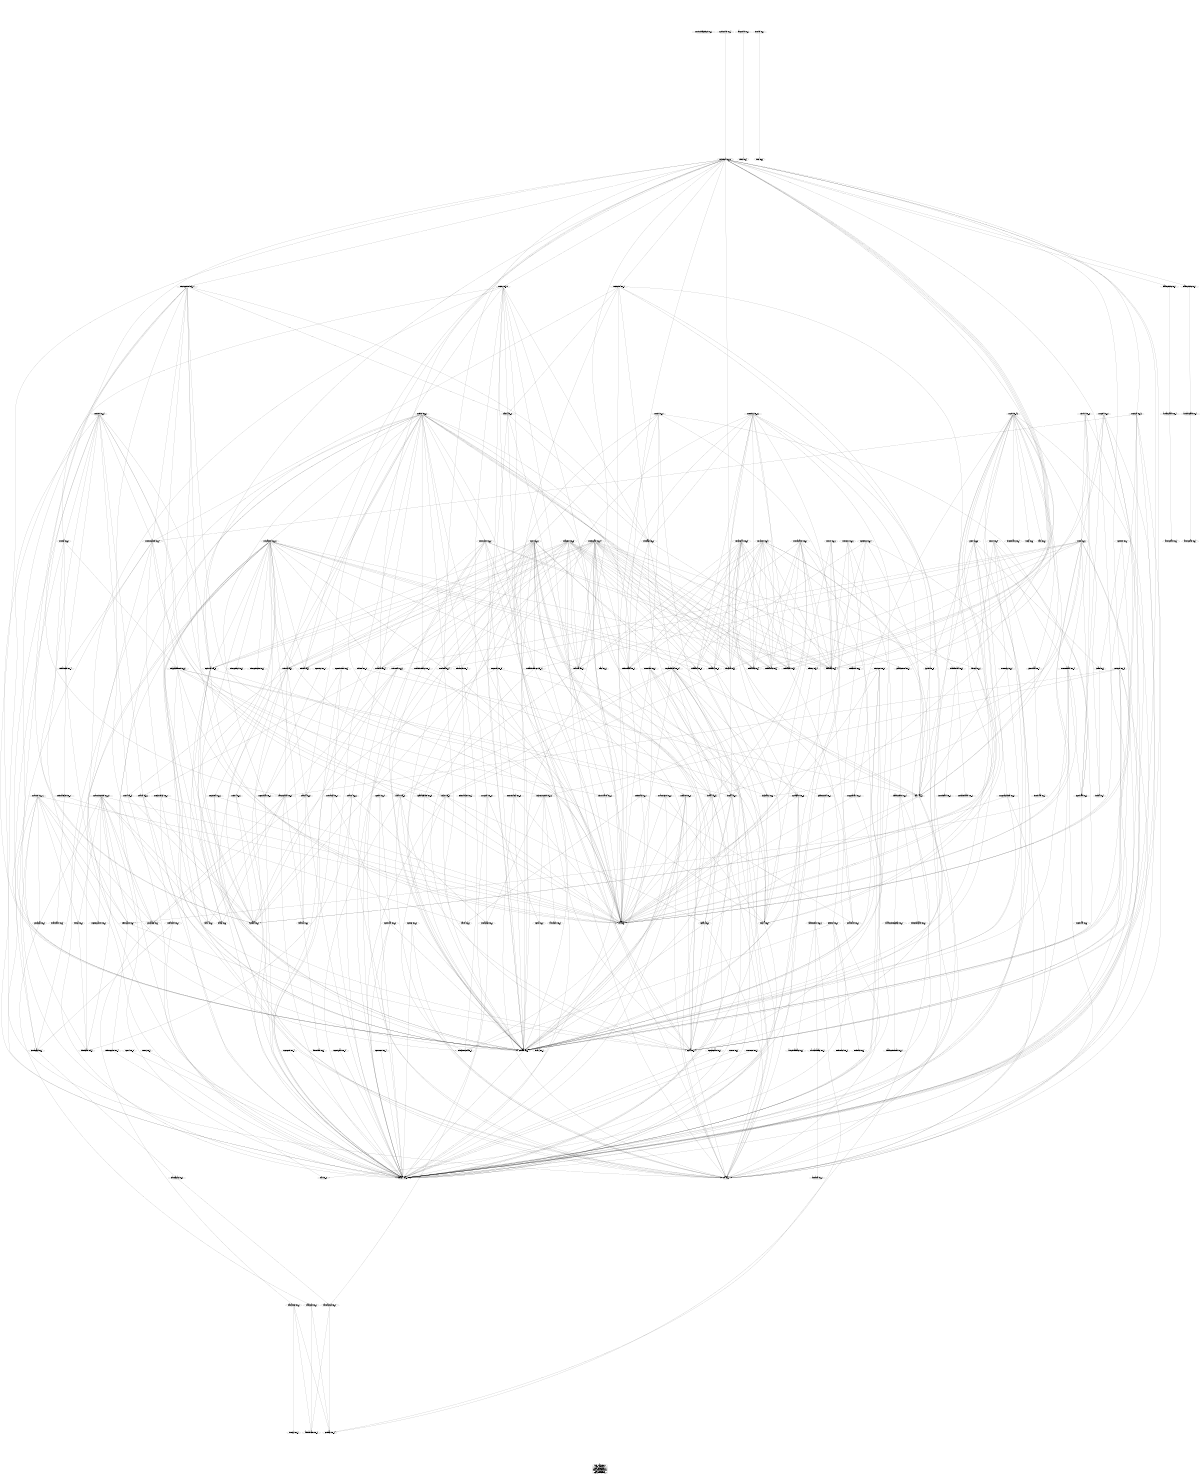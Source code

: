 digraph G
 {
	 ratio="fill";
	 size="8,10";
	 Nonstub_sk_buff_get_length [label="Nonstub_sk_buff_get_length (LOC=2)"];
	 __fswab16 [label="__fswab16 (LOC=6)"];
	 __netif_tx_lock [label="__netif_tx_lock (LOC=5)"];
	 __netif_tx_unlock [label="__netif_tx_unlock (LOC=5)"];
	 __raw_local_save_flags [label="__raw_local_save_flags (LOC=3)"];
	 cleanup_module [label="cleanup_module (LOC=1)"];
	 clear_bit [label="clear_bit (LOC=13)"];
	 constant_test_bit [label="constant_test_bit (LOC=3)"];
	 dev_get_drvdata [label="dev_get_drvdata (LOC=3)"];
	 dev_name [label="dev_name (LOC=4)"];
	 dev_set_drvdata [label="dev_set_drvdata (LOC=4)"];
	 device_init_wakeup [label="device_init_wakeup (LOC=4)"];
	 disable_irq_lockdep [label="disable_irq_lockdep (LOC=7)"];
	 dma_alloc_coherent [label="dma_alloc_coherent (LOC=24)"];
	 dma_alloc_coherent_gfp_flags [label="dma_alloc_coherent_gfp_flags (LOC=11)"];
	 dma_alloc_coherent_mask [label="dma_alloc_coherent_mask (LOC=10)"];
	 dma_free_coherent [label="dma_free_coherent (LOC=13)"];
	 dma_high [label="dma_high (LOC=3)"];
	 dma_low [label="dma_low (LOC=3)"];
	 dma_map_page [label="dma_map_page (LOC=8)"];
	 dma_map_single [label="dma_map_single (LOC=8)"];
	 dma_unmap_page [label="dma_unmap_page (LOC=5)"];
	 dma_unmap_single [label="dma_unmap_single (LOC=10)"];
	 enable_irq_lockdep [label="enable_irq_lockdep (LOC=7)"];
	 exit_nic [label="exit_nic (LOC=4)"];
	 free_rings [label="free_rings (LOC=18)"];
	 get_dma_ops [label="get_dma_ops (LOC=6)"];
	 get_hwbase [label="get_hwbase (LOC=3)"];
	 get_nvpriv [label="get_nvpriv (LOC=3)"];
	 init_module [label="init_module (LOC=1)"];
	 init_nic [label="init_nic (LOC=3)"];
	 ioremap [label="ioremap (LOC=3)"];
	 is_device_dma_capable [label="is_device_dma_capable (LOC=3)"];
	 is_multicast_ether_addr [label="is_multicast_ether_addr (LOC=3)"];
	 is_valid_ether_addr [label="is_valid_ether_addr (LOC=5)"];
	 is_zero_ether_addr [label="is_zero_ether_addr (LOC=3)"];
	 kcalloc [label="kcalloc (LOC=5)"];
	 kmalloc [label="kmalloc (LOC=16)"];
	 mii_rw [label="mii_rw (LOC=42)"];
	 native_irq_disable [label="native_irq_disable (LOC=4)"];
	 native_irq_enable [label="native_irq_enable (LOC=4)"];
	 native_save_fl [label="native_save_fl (LOC=11)"];
	 netdev_get_tx_queue [label="netdev_get_tx_queue (LOC=5)"];
	 netdev_priv [label="netdev_priv (LOC=3)"];
	 netif_addr_lock [label="netif_addr_lock (LOC=4)"];
	 netif_addr_unlock [label="netif_addr_unlock (LOC=4)"];
	 netif_carrier_ok [label="netif_carrier_ok (LOC=3)"];
	 netif_running [label="netif_running (LOC=3)"];
	 netif_start_queue [label="netif_start_queue (LOC=4)"];
	 netif_stop_queue [label="netif_stop_queue (LOC=4)"];
	 netif_tx_lock [label="netif_tx_lock (LOC=21)"];
	 netif_tx_lock_bh [label="netif_tx_lock_bh (LOC=5)"];
	 netif_tx_start_queue [label="netif_tx_start_queue (LOC=4)"];
	 netif_tx_stop_queue [label="netif_tx_stop_queue (LOC=4)"];
	 netif_tx_unlock [label="netif_tx_unlock (LOC=17)"];
	 netif_tx_unlock_bh [label="netif_tx_unlock_bh (LOC=5)"];
	 netif_tx_wake_queue [label="netif_tx_wake_queue (LOC=11)"];
	 netif_wake_queue [label="netif_wake_queue (LOC=4)"];
	 nv_alloc_rx [label="nv_alloc_rx (LOC=30)"];
	 nv_alloc_rx_optimized [label="nv_alloc_rx_optimized (LOC=31)"];
	 nv_change_mtu [label="nv_change_mtu (LOC=58)"];
	 nv_close [label="nv_close (LOC=46)"];
	 nv_copy_mac_to_hw [label="nv_copy_mac_to_hw (LOC=12)"];
	 nv_descr_getlength [label="nv_descr_getlength (LOC=3)"];
	 nv_descr_getlength_ex [label="nv_descr_getlength_ex (LOC=3)"];
	 nv_disable_hw_interrupts [label="nv_disable_hw_interrupts (LOC=13)"];
	 nv_disable_irq [label="nv_disable_irq (LOC=15)"];
	 nv_do_nic_poll [label="nv_do_nic_poll (LOC=100)"];
	 nv_do_rx_refill [label="nv_do_rx_refill (LOC=33)"];
	 nv_do_stats_poll [label="nv_do_stats_poll (LOC=11)"];
	 nv_drain_rx [label="nv_drain_rx (LOC=26)"];
	 nv_drain_rxtx [label="nv_drain_rxtx (LOC=5)"];
	 nv_drain_tx [label="nv_drain_tx (LOC=26)"];
	 nv_enable_hw_interrupts [label="nv_enable_hw_interrupts (LOC=6)"];
	 nv_enable_irq [label="nv_enable_irq (LOC=15)"];
	 nv_free_irq [label="nv_free_irq (LOC=19)"];
	 nv_gear_backoff_reseed [label="nv_gear_backoff_reseed (LOC=59)"];
	 nv_get_drvinfo [label="nv_get_drvinfo (LOC=7)"];
	 nv_get_empty_tx_slots [label="nv_get_empty_tx_slots (LOC=3)"];
	 nv_get_ethtool_stats [label="nv_get_ethtool_stats (LOC=9)"];
	 nv_get_hw_stats [label="nv_get_hw_stats (LOC=60)"];
	 nv_get_pauseparam [label="nv_get_pauseparam (LOC=8)"];
	 nv_get_regs [label="nv_get_regs (LOC=13)"];
	 nv_get_regs_len [label="nv_get_regs_len (LOC=4)"];
	 nv_get_ringparam [label="nv_get_ringparam (LOC=14)"];
	 nv_get_rx_csum [label="nv_get_rx_csum (LOC=4)"];
	 nv_get_settings [label="nv_get_settings (LOC=72)"];
	 nv_get_sset_count [label="nv_get_sset_count (LOC=6)"];
	 nv_get_stats [label="nv_get_stats (LOC=19)"];
	 nv_get_strings [label="nv_get_strings (LOC=11)"];
	 nv_get_wol [label="nv_get_wol (LOC=10)"];
	 nv_getlen [label="nv_getlen (LOC=21)"];
	 nv_init_ring [label="nv_init_ring (LOC=8)"];
	 nv_init_rx [label="nv_init_rx (LOC=28)"];
	 nv_init_tx [label="nv_init_tx (LOC=34)"];
	 nv_interrupt_test [label="nv_interrupt_test (LOC=61)"];
	 nv_legacybackoff_reseed [label="nv_legacybackoff_reseed (LOC=23)"];
	 nv_link_irq [label="nv_link_irq (LOC=13)"];
	 nv_link_test [label="nv_link_test (LOC=10)"];
	 nv_linkchange [label="nv_linkchange (LOC=16)"];
	 nv_loopback_test [label="nv_loopback_test (LOC=128)"];
	 nv_mac_reset [label="nv_mac_reset (LOC=31)"];
	 nv_mgmt_acquire_sema [label="nv_mgmt_acquire_sema (LOC=31)"];
	 nv_msi_workaround [label="nv_msi_workaround (LOC=13)"];
	 nv_nic_irq [label="nv_nic_irq (LOC=110)"];
	 nv_nic_irq_optimized [label="nv_nic_irq_optimized (LOC=111)"];
	 nv_nic_irq_other [label="nv_nic_irq_other (LOC=71)"];
	 nv_nic_irq_rx [label="nv_nic_irq_rx (LOC=45)"];
	 nv_nic_irq_test [label="nv_nic_irq_test (LOC=30)"];
	 nv_nic_irq_tx [label="nv_nic_irq_tx (LOC=45)"];
	 nv_nway_reset [label="nv_nway_reset (LOC=45)"];
	 nv_open [label="nv_open (LOC=168)"];
	 nv_optimized [label="nv_optimized (LOC=5)"];
	 nv_poll_controller [label="nv_poll_controller (LOC=4)"];
	 nv_probe [label="nv_probe (LOC=445)"];
	 nv_register_test [label="nv_register_test (LOC=26)"];
	 nv_release_txskb [label="nv_release_txskb (LOC=11)"];
	 nv_remove [label="nv_remove (LOC=19)"];
	 nv_request_irq [label="nv_request_irq (LOC=98)"];
	 nv_restore_mac_addr [label="nv_restore_mac_addr (LOC=14)"];
	 nv_restore_phy [label="nv_restore_phy (LOC=21)"];
	 nv_resume [label="nv_resume (LOC=22)"];
	 nv_rx_process [label="nv_rx_process (LOC=131)"];
	 nv_rx_process_optimized [label="nv_rx_process_optimized (LOC=113)"];
	 nv_self_test [label="nv_self_test (LOC=82)"];
	 nv_set_mac_address [label="nv_set_mac_address (LOC=31)"];
	 nv_set_multicast [label="nv_set_multicast (LOC=61)"];
	 nv_set_pauseparam [label="nv_set_pauseparam (LOC=69)"];
	 nv_set_ringparam [label="nv_set_ringparam (LOC=109)"];
	 nv_set_rx_csum [label="nv_set_rx_csum (LOC=26)"];
	 nv_set_settings [label="nv_set_settings (LOC=166)"];
	 nv_set_sg [label="nv_set_sg (LOC=5)"];
	 nv_set_tso [label="nv_set_tso (LOC=5)"];
	 nv_set_tx_csum [label="nv_set_tx_csum (LOC=5)"];
	 nv_set_wol [label="nv_set_wol (LOC=18)"];
	 nv_shutdown [label="nv_shutdown (LOC=28)"];
	 nv_start_rx [label="nv_start_rx (LOC=23)"];
	 nv_start_rxtx [label="nv_start_rxtx (LOC=5)"];
	 nv_start_tx [label="nv_start_tx (LOC=13)"];
	 nv_start_xmit [label="nv_start_xmit (LOC=116)"];
	 nv_start_xmit_optimized [label="nv_start_xmit_optimized (LOC=150)"];
	 nv_stop_rx [label="nv_stop_rx (LOC=20)"];
	 nv_stop_rxtx [label="nv_stop_rxtx (LOC=5)"];
	 nv_stop_tx [label="nv_stop_tx (LOC=21)"];
	 nv_suspend [label="nv_suspend (LOC=22)"];
	 nv_tx_done [label="nv_tx_done (LOC=62)"];
	 nv_tx_done_optimized [label="nv_tx_done_optimized (LOC=47)"];
	 nv_tx_flip_ownership [label="nv_tx_flip_ownership (LOC=17)"];
	 nv_tx_timeout [label="nv_tx_timeout (LOC=84)"];
	 nv_txrx_reset [label="nv_txrx_reset (LOC=12)"];
	 nv_update_linkspeed [label="nv_update_linkspeed (LOC=224)"];
	 nv_update_pause [label="nv_update_pause (LOC=36)"];
	 nv_vlan_rx_register [label="nv_vlan_rx_register (LOC=22)"];
	 pci_alloc_consistent [label="pci_alloc_consistent (LOC=5)"];
	 pci_free_consistent [label="pci_free_consistent (LOC=6)"];
	 pci_get_drvdata [label="pci_get_drvdata (LOC=3)"];
	 pci_map_page [label="pci_map_page (LOC=5)"];
	 pci_map_single [label="pci_map_single (LOC=4)"];
	 pci_name [label="pci_name (LOC=3)"];
	 pci_push [label="pci_push (LOC=5)"];
	 pci_set_drvdata [label="pci_set_drvdata (LOC=4)"];
	 pci_unmap_page [label="pci_unmap_page (LOC=6)"];
	 pci_unmap_single [label="pci_unmap_single (LOC=6)"];
	 phy_init [label="phy_init (LOC=328)"];
	 phy_reset [label="phy_reset (LOC=23)"];
	 raw_irqs_disabled_flags [label="raw_irqs_disabled_flags (LOC=3)"];
	 raw_local_irq_disable [label="raw_local_irq_disable (LOC=4)"];
	 raw_local_irq_enable [label="raw_local_irq_enable (LOC=4)"];
	 readl [label="readl (LOC=1)"];
	 reg_delay [label="reg_delay (LOC=16)"];
	 set_bit [label="set_bit (LOC=13)"];
	 set_bufsize [label="set_bufsize (LOC=9)"];
	 set_msix_vector_map [label="set_msix_vector_map (LOC=25)"];
	 setup_hw_rings [label="setup_hw_rings (LOC=23)"];
	 skb_end_pointer [label="skb_end_pointer (LOC=3)"];
	 skb_is_gso [label="skb_is_gso (LOC=3)"];
	 skb_is_nonlinear [label="skb_is_nonlinear (LOC=3)"];
	 skb_tailroom [label="skb_tailroom (LOC=3)"];
	 test_and_clear_bit [label="test_and_clear_bit (LOC=9)"];
	 using_multi_irqs [label="using_multi_irqs (LOC=5)"];
	 valid_dma_direction [label="valid_dma_direction (LOC=3)"];
	 virt_to_phys [label="virt_to_phys (LOC=3)"];
	 vlan_hwaccel_rx [label="vlan_hwaccel_rx (LOC=5)"];
	 writel [label="writel (LOC=1)"];
	 __raw_local_save_flags -> native_save_fl;
	 cleanup_module -> exit_nic;
	 disable_irq_lockdep -> raw_local_irq_disable;
	 dma_alloc_coherent -> dma_alloc_coherent_gfp_flags;
	 dma_alloc_coherent -> get_dma_ops;
	 dma_alloc_coherent -> is_device_dma_capable;
	 dma_alloc_coherent_gfp_flags -> dma_alloc_coherent_mask;
	 dma_free_coherent -> __raw_local_save_flags;
	 dma_free_coherent -> get_dma_ops;
	 dma_free_coherent -> raw_irqs_disabled_flags;
	 dma_map_page -> get_dma_ops;
	 dma_map_page -> valid_dma_direction;
	 dma_map_single -> get_dma_ops;
	 dma_map_single -> valid_dma_direction;
	 dma_map_single -> virt_to_phys;
	 dma_unmap_page -> dma_unmap_single;
	 dma_unmap_single -> get_dma_ops;
	 dma_unmap_single -> valid_dma_direction;
	 enable_irq_lockdep -> raw_local_irq_enable;
	 free_rings -> get_nvpriv;
	 free_rings -> nv_optimized;
	 free_rings -> pci_free_consistent;
	 get_hwbase -> netdev_priv;
	 get_nvpriv -> netdev_priv;
	 init_module -> init_nic;
	 is_valid_ether_addr -> is_multicast_ether_addr;
	 is_valid_ether_addr -> is_zero_ether_addr;
	 mii_rw -> get_hwbase;
	 mii_rw -> readl;
	 mii_rw -> reg_delay;
	 mii_rw -> writel;
	 netif_carrier_ok -> constant_test_bit;
	 netif_running -> constant_test_bit;
	 netif_start_queue -> netdev_get_tx_queue;
	 netif_start_queue -> netif_tx_start_queue;
	 netif_stop_queue -> netdev_get_tx_queue;
	 netif_stop_queue -> netif_tx_stop_queue;
	 netif_tx_lock -> __netif_tx_lock;
	 netif_tx_lock -> __netif_tx_unlock;
	 netif_tx_lock -> netdev_get_tx_queue;
	 netif_tx_lock -> set_bit;
	 netif_tx_lock_bh -> netif_tx_lock;
	 netif_tx_start_queue -> clear_bit;
	 netif_tx_stop_queue -> set_bit;
	 netif_tx_unlock -> clear_bit;
	 netif_tx_unlock -> constant_test_bit;
	 netif_tx_unlock -> netdev_get_tx_queue;
	 netif_tx_unlock_bh -> netif_tx_unlock;
	 netif_tx_wake_queue -> clear_bit;
	 netif_tx_wake_queue -> test_and_clear_bit;
	 netif_wake_queue -> netdev_get_tx_queue;
	 netif_wake_queue -> netif_tx_wake_queue;
	 nv_alloc_rx -> netdev_priv;
	 nv_alloc_rx -> pci_map_single;
	 nv_alloc_rx -> skb_tailroom;
	 nv_alloc_rx_optimized -> dma_high;
	 nv_alloc_rx_optimized -> dma_low;
	 nv_alloc_rx_optimized -> netdev_priv;
	 nv_alloc_rx_optimized -> pci_map_single;
	 nv_alloc_rx_optimized -> skb_tailroom;
	 nv_change_mtu -> get_hwbase;
	 nv_change_mtu -> netdev_priv;
	 nv_change_mtu -> netif_addr_lock;
	 nv_change_mtu -> netif_addr_unlock;
	 nv_change_mtu -> netif_running;
	 nv_change_mtu -> netif_tx_lock_bh;
	 nv_change_mtu -> netif_tx_unlock_bh;
	 nv_change_mtu -> nv_disable_irq;
	 nv_change_mtu -> nv_drain_rxtx;
	 nv_change_mtu -> nv_enable_irq;
	 nv_change_mtu -> nv_init_ring;
	 nv_change_mtu -> nv_start_rxtx;
	 nv_change_mtu -> nv_stop_rxtx;
	 nv_change_mtu -> nv_txrx_reset;
	 nv_change_mtu -> pci_push;
	 nv_change_mtu -> set_bufsize;
	 nv_change_mtu -> setup_hw_rings;
	 nv_change_mtu -> writel;
	 nv_close -> get_hwbase;
	 nv_close -> mii_rw;
	 nv_close -> netdev_priv;
	 nv_close -> netif_stop_queue;
	 nv_close -> nv_disable_hw_interrupts;
	 nv_close -> nv_drain_rxtx;
	 nv_close -> nv_free_irq;
	 nv_close -> nv_start_rx;
	 nv_close -> nv_stop_rxtx;
	 nv_close -> nv_txrx_reset;
	 nv_close -> pci_push;
	 nv_close -> writel;
	 nv_copy_mac_to_hw -> get_hwbase;
	 nv_copy_mac_to_hw -> writel;
	 nv_disable_hw_interrupts -> get_hwbase;
	 nv_disable_hw_interrupts -> get_nvpriv;
	 nv_disable_hw_interrupts -> writel;
	 nv_disable_irq -> get_nvpriv;
	 nv_disable_irq -> using_multi_irqs;
	 nv_do_nic_poll -> disable_irq_lockdep;
	 nv_do_nic_poll -> enable_irq_lockdep;
	 nv_do_nic_poll -> get_hwbase;
	 nv_do_nic_poll -> netdev_priv;
	 nv_do_nic_poll -> netif_addr_lock;
	 nv_do_nic_poll -> netif_addr_unlock;
	 nv_do_nic_poll -> netif_running;
	 nv_do_nic_poll -> netif_tx_lock_bh;
	 nv_do_nic_poll -> netif_tx_unlock_bh;
	 nv_do_nic_poll -> nv_drain_rxtx;
	 nv_do_nic_poll -> nv_init_ring;
	 nv_do_nic_poll -> nv_nic_irq;
	 nv_do_nic_poll -> nv_nic_irq_optimized;
	 nv_do_nic_poll -> nv_nic_irq_other;
	 nv_do_nic_poll -> nv_nic_irq_rx;
	 nv_do_nic_poll -> nv_nic_irq_tx;
	 nv_do_nic_poll -> nv_optimized;
	 nv_do_nic_poll -> nv_start_rxtx;
	 nv_do_nic_poll -> nv_stop_rxtx;
	 nv_do_nic_poll -> nv_txrx_reset;
	 nv_do_nic_poll -> pci_push;
	 nv_do_nic_poll -> set_bufsize;
	 nv_do_nic_poll -> setup_hw_rings;
	 nv_do_nic_poll -> using_multi_irqs;
	 nv_do_nic_poll -> writel;
	 nv_do_rx_refill -> netdev_priv;
	 nv_do_rx_refill -> nv_alloc_rx;
	 nv_do_rx_refill -> nv_alloc_rx_optimized;
	 nv_do_rx_refill -> nv_optimized;
	 nv_do_rx_refill -> using_multi_irqs;
	 nv_do_stats_poll -> netdev_priv;
	 nv_do_stats_poll -> nv_get_hw_stats;
	 nv_drain_rx -> netdev_priv;
	 nv_drain_rx -> nv_optimized;
	 nv_drain_rx -> pci_unmap_single;
	 nv_drain_rx -> skb_end_pointer;
	 nv_drain_rxtx -> nv_drain_rx;
	 nv_drain_rxtx -> nv_drain_tx;
	 nv_drain_tx -> netdev_priv;
	 nv_drain_tx -> nv_optimized;
	 nv_drain_tx -> nv_release_txskb;
	 nv_enable_hw_interrupts -> get_hwbase;
	 nv_enable_hw_interrupts -> writel;
	 nv_enable_irq -> get_nvpriv;
	 nv_enable_irq -> using_multi_irqs;
	 nv_free_irq -> get_nvpriv;
	 nv_gear_backoff_reseed -> get_hwbase;
	 nv_gear_backoff_reseed -> writel;
	 nv_get_drvinfo -> netdev_priv;
	 nv_get_drvinfo -> pci_name;
	 nv_get_ethtool_stats -> netdev_priv;
	 nv_get_ethtool_stats -> nv_do_stats_poll;
	 nv_get_ethtool_stats -> nv_get_sset_count;
	 nv_get_hw_stats -> get_hwbase;
	 nv_get_hw_stats -> netdev_priv;
	 nv_get_hw_stats -> readl;
	 nv_get_pauseparam -> netdev_priv;
	 nv_get_regs -> get_hwbase;
	 nv_get_regs -> netdev_priv;
	 nv_get_regs -> readl;
	 nv_get_regs_len -> netdev_priv;
	 nv_get_ringparam -> netdev_priv;
	 nv_get_rx_csum -> netdev_priv;
	 nv_get_settings -> mii_rw;
	 nv_get_settings -> netdev_priv;
	 nv_get_settings -> netif_carrier_ok;
	 nv_get_settings -> netif_running;
	 nv_get_settings -> nv_update_linkspeed;
	 nv_get_sset_count -> netdev_priv;
	 nv_get_stats -> netdev_priv;
	 nv_get_stats -> nv_get_hw_stats;
	 nv_get_strings -> nv_get_sset_count;
	 nv_get_wol -> netdev_priv;
	 nv_getlen -> __fswab16;
	 nv_init_ring -> netdev_priv;
	 nv_init_ring -> nv_alloc_rx;
	 nv_init_ring -> nv_alloc_rx_optimized;
	 nv_init_ring -> nv_init_rx;
	 nv_init_ring -> nv_init_tx;
	 nv_init_ring -> nv_optimized;
	 nv_init_rx -> netdev_priv;
	 nv_init_rx -> nv_optimized;
	 nv_init_tx -> netdev_priv;
	 nv_init_tx -> nv_optimized;
	 nv_interrupt_test -> get_hwbase;
	 nv_interrupt_test -> netdev_priv;
	 nv_interrupt_test -> netif_running;
	 nv_interrupt_test -> nv_disable_hw_interrupts;
	 nv_interrupt_test -> nv_enable_hw_interrupts;
	 nv_interrupt_test -> nv_free_irq;
	 nv_interrupt_test -> nv_request_irq;
	 nv_interrupt_test -> readl;
	 nv_interrupt_test -> writel;
	 nv_legacybackoff_reseed -> get_hwbase;
	 nv_legacybackoff_reseed -> nv_start_rx;
	 nv_legacybackoff_reseed -> nv_start_tx;
	 nv_legacybackoff_reseed -> nv_stop_rx;
	 nv_legacybackoff_reseed -> nv_stop_tx;
	 nv_legacybackoff_reseed -> readl;
	 nv_legacybackoff_reseed -> writel;
	 nv_link_irq -> get_hwbase;
	 nv_link_irq -> nv_linkchange;
	 nv_link_irq -> readl;
	 nv_link_irq -> writel;
	 nv_link_test -> mii_rw;
	 nv_link_test -> netdev_priv;
	 nv_linkchange -> netif_carrier_ok;
	 nv_linkchange -> nv_start_rx;
	 nv_linkchange -> nv_stop_rx;
	 nv_linkchange -> nv_update_linkspeed;
	 nv_loopback_test -> dma_high;
	 nv_loopback_test -> dma_low;
	 nv_loopback_test -> get_hwbase;
	 nv_loopback_test -> netdev_priv;
	 nv_loopback_test -> netif_running;
	 nv_loopback_test -> nv_descr_getlength;
	 nv_loopback_test -> nv_descr_getlength_ex;
	 nv_loopback_test -> nv_disable_irq;
	 nv_loopback_test -> nv_drain_rxtx;
	 nv_loopback_test -> nv_enable_irq;
	 nv_loopback_test -> nv_init_ring;
	 nv_loopback_test -> nv_optimized;
	 nv_loopback_test -> nv_start_rxtx;
	 nv_loopback_test -> nv_stop_rxtx;
	 nv_loopback_test -> nv_txrx_reset;
	 nv_loopback_test -> pci_map_single;
	 nv_loopback_test -> pci_push;
	 nv_loopback_test -> pci_unmap_page;
	 nv_loopback_test -> readl;
	 nv_loopback_test -> set_bufsize;
	 nv_loopback_test -> setup_hw_rings;
	 nv_loopback_test -> skb_end_pointer;
	 nv_loopback_test -> skb_tailroom;
	 nv_loopback_test -> writel;
	 nv_mac_reset -> get_hwbase;
	 nv_mac_reset -> netdev_priv;
	 nv_mac_reset -> pci_push;
	 nv_mac_reset -> readl;
	 nv_mac_reset -> writel;
	 nv_mgmt_acquire_sema -> get_hwbase;
	 nv_mgmt_acquire_sema -> readl;
	 nv_mgmt_acquire_sema -> writel;
	 nv_msi_workaround -> writel;
	 nv_nic_irq -> get_hwbase;
	 nv_nic_irq -> netdev_priv;
	 nv_nic_irq -> nv_alloc_rx;
	 nv_nic_irq -> nv_link_irq;
	 nv_nic_irq -> nv_linkchange;
	 nv_nic_irq -> nv_msi_workaround;
	 nv_nic_irq -> nv_rx_process;
	 nv_nic_irq -> nv_tx_done;
	 nv_nic_irq -> pci_push;
	 nv_nic_irq -> readl;
	 nv_nic_irq -> writel;
	 nv_nic_irq_optimized -> get_hwbase;
	 nv_nic_irq_optimized -> netdev_priv;
	 nv_nic_irq_optimized -> nv_alloc_rx_optimized;
	 nv_nic_irq_optimized -> nv_link_irq;
	 nv_nic_irq_optimized -> nv_linkchange;
	 nv_nic_irq_optimized -> nv_msi_workaround;
	 nv_nic_irq_optimized -> nv_rx_process_optimized;
	 nv_nic_irq_optimized -> nv_tx_done_optimized;
	 nv_nic_irq_optimized -> pci_push;
	 nv_nic_irq_optimized -> readl;
	 nv_nic_irq_optimized -> writel;
	 nv_nic_irq_other -> get_hwbase;
	 nv_nic_irq_other -> netdev_priv;
	 nv_nic_irq_other -> nv_link_irq;
	 nv_nic_irq_other -> nv_linkchange;
	 nv_nic_irq_other -> nv_tx_done_optimized;
	 nv_nic_irq_other -> pci_push;
	 nv_nic_irq_other -> readl;
	 nv_nic_irq_other -> writel;
	 nv_nic_irq_rx -> get_hwbase;
	 nv_nic_irq_rx -> netdev_priv;
	 nv_nic_irq_rx -> nv_alloc_rx_optimized;
	 nv_nic_irq_rx -> nv_rx_process_optimized;
	 nv_nic_irq_rx -> pci_push;
	 nv_nic_irq_rx -> readl;
	 nv_nic_irq_rx -> writel;
	 nv_nic_irq_test -> get_hwbase;
	 nv_nic_irq_test -> netdev_priv;
	 nv_nic_irq_test -> nv_msi_workaround;
	 nv_nic_irq_test -> pci_push;
	 nv_nic_irq_test -> readl;
	 nv_nic_irq_test -> writel;
	 nv_nic_irq_tx -> get_hwbase;
	 nv_nic_irq_tx -> netdev_priv;
	 nv_nic_irq_tx -> nv_tx_done_optimized;
	 nv_nic_irq_tx -> pci_push;
	 nv_nic_irq_tx -> readl;
	 nv_nic_irq_tx -> writel;
	 nv_nway_reset -> mii_rw;
	 nv_nway_reset -> netdev_priv;
	 nv_nway_reset -> netif_addr_lock;
	 nv_nway_reset -> netif_addr_unlock;
	 nv_nway_reset -> netif_running;
	 nv_nway_reset -> netif_tx_lock_bh;
	 nv_nway_reset -> netif_tx_unlock_bh;
	 nv_nway_reset -> nv_disable_irq;
	 nv_nway_reset -> nv_enable_irq;
	 nv_nway_reset -> nv_start_rxtx;
	 nv_nway_reset -> nv_stop_rxtx;
	 nv_nway_reset -> phy_reset;
	 nv_open -> get_hwbase;
	 nv_open -> mii_rw;
	 nv_open -> netdev_priv;
	 nv_open -> netif_start_queue;
	 nv_open -> nv_disable_hw_interrupts;
	 nv_open -> nv_drain_rxtx;
	 nv_open -> nv_enable_hw_interrupts;
	 nv_open -> nv_gear_backoff_reseed;
	 nv_open -> nv_init_ring;
	 nv_open -> nv_mac_reset;
	 nv_open -> nv_request_irq;
	 nv_open -> nv_start_rxtx;
	 nv_open -> nv_txrx_reset;
	 nv_open -> nv_update_linkspeed;
	 nv_open -> pci_push;
	 nv_open -> readl;
	 nv_open -> reg_delay;
	 nv_open -> set_bufsize;
	 nv_open -> setup_hw_rings;
	 nv_open -> writel;
	 nv_poll_controller -> nv_do_nic_poll;
	 nv_probe -> dev_name;
	 nv_probe -> device_init_wakeup;
	 nv_probe -> free_rings;
	 nv_probe -> get_hwbase;
	 nv_probe -> ioremap;
	 nv_probe -> is_valid_ether_addr;
	 nv_probe -> kcalloc;
	 nv_probe -> mii_rw;
	 nv_probe -> netdev_priv;
	 nv_probe -> nv_copy_mac_to_hw;
	 nv_probe -> nv_mgmt_acquire_sema;
	 nv_probe -> nv_optimized;
	 nv_probe -> pci_alloc_consistent;
	 nv_probe -> pci_set_drvdata;
	 nv_probe -> phy_init;
	 nv_probe -> readl;
	 nv_probe -> writel;
	 nv_register_test -> get_hwbase;
	 nv_register_test -> readl;
	 nv_register_test -> writel;
	 nv_release_txskb -> netdev_priv;
	 nv_release_txskb -> pci_unmap_page;
	 nv_remove -> free_rings;
	 nv_remove -> get_hwbase;
	 nv_remove -> nv_restore_mac_addr;
	 nv_remove -> nv_restore_phy;
	 nv_remove -> pci_get_drvdata;
	 nv_remove -> pci_set_drvdata;
	 nv_request_irq -> get_hwbase;
	 nv_request_irq -> get_nvpriv;
	 nv_request_irq -> nv_optimized;
	 nv_request_irq -> set_msix_vector_map;
	 nv_request_irq -> writel;
	 nv_restore_mac_addr -> get_hwbase;
	 nv_restore_mac_addr -> netdev_priv;
	 nv_restore_mac_addr -> pci_get_drvdata;
	 nv_restore_mac_addr -> readl;
	 nv_restore_mac_addr -> writel;
	 nv_restore_phy -> mii_rw;
	 nv_restore_phy -> netdev_priv;
	 nv_resume -> get_hwbase;
	 nv_resume -> netdev_priv;
	 nv_resume -> netif_running;
	 nv_resume -> nv_open;
	 nv_resume -> nv_set_multicast;
	 nv_resume -> pci_get_drvdata;
	 nv_resume -> writel;
	 nv_rx_process -> netdev_priv;
	 nv_rx_process -> nv_getlen;
	 nv_rx_process -> pci_unmap_single;
	 nv_rx_process_optimized -> netdev_priv;
	 nv_rx_process_optimized -> nv_getlen;
	 nv_rx_process_optimized -> pci_unmap_single;
	 nv_rx_process_optimized -> vlan_hwaccel_rx;
	 nv_self_test -> get_hwbase;
	 nv_self_test -> netdev_priv;
	 nv_self_test -> netif_addr_lock;
	 nv_self_test -> netif_addr_unlock;
	 nv_self_test -> netif_running;
	 nv_self_test -> netif_start_queue;
	 nv_self_test -> netif_stop_queue;
	 nv_self_test -> netif_tx_lock_bh;
	 nv_self_test -> netif_tx_unlock_bh;
	 nv_self_test -> nv_disable_hw_interrupts;
	 nv_self_test -> nv_drain_rxtx;
	 nv_self_test -> nv_enable_hw_interrupts;
	 nv_self_test -> nv_get_sset_count;
	 nv_self_test -> nv_init_ring;
	 nv_self_test -> nv_interrupt_test;
	 nv_self_test -> nv_link_test;
	 nv_self_test -> nv_loopback_test;
	 nv_self_test -> nv_register_test;
	 nv_self_test -> nv_start_rxtx;
	 nv_self_test -> nv_stop_rxtx;
	 nv_self_test -> nv_txrx_reset;
	 nv_self_test -> pci_push;
	 nv_self_test -> set_bufsize;
	 nv_self_test -> setup_hw_rings;
	 nv_self_test -> writel;
	 nv_set_mac_address -> is_valid_ether_addr;
	 nv_set_mac_address -> netdev_priv;
	 nv_set_mac_address -> netif_addr_lock;
	 nv_set_mac_address -> netif_addr_unlock;
	 nv_set_mac_address -> netif_running;
	 nv_set_mac_address -> netif_tx_lock_bh;
	 nv_set_mac_address -> netif_tx_unlock_bh;
	 nv_set_mac_address -> nv_copy_mac_to_hw;
	 nv_set_mac_address -> nv_start_rx;
	 nv_set_mac_address -> nv_stop_rx;
	 nv_set_multicast -> get_hwbase;
	 nv_set_multicast -> netdev_priv;
	 nv_set_multicast -> nv_start_rx;
	 nv_set_multicast -> nv_stop_rx;
	 nv_set_multicast -> readl;
	 nv_set_multicast -> writel;
	 nv_set_pauseparam -> mii_rw;
	 nv_set_pauseparam -> netdev_priv;
	 nv_set_pauseparam -> netif_addr_lock;
	 nv_set_pauseparam -> netif_addr_unlock;
	 nv_set_pauseparam -> netif_running;
	 nv_set_pauseparam -> netif_tx_lock_bh;
	 nv_set_pauseparam -> netif_tx_unlock_bh;
	 nv_set_pauseparam -> nv_disable_irq;
	 nv_set_pauseparam -> nv_enable_irq;
	 nv_set_pauseparam -> nv_start_rxtx;
	 nv_set_pauseparam -> nv_stop_rxtx;
	 nv_set_pauseparam -> nv_update_linkspeed;
	 nv_set_pauseparam -> nv_update_pause;
	 nv_set_ringparam -> free_rings;
	 nv_set_ringparam -> get_hwbase;
	 nv_set_ringparam -> kmalloc;
	 nv_set_ringparam -> netdev_priv;
	 nv_set_ringparam -> netif_addr_lock;
	 nv_set_ringparam -> netif_addr_unlock;
	 nv_set_ringparam -> netif_running;
	 nv_set_ringparam -> netif_tx_lock_bh;
	 nv_set_ringparam -> netif_tx_unlock_bh;
	 nv_set_ringparam -> nv_disable_irq;
	 nv_set_ringparam -> nv_drain_rxtx;
	 nv_set_ringparam -> nv_enable_irq;
	 nv_set_ringparam -> nv_init_ring;
	 nv_set_ringparam -> nv_optimized;
	 nv_set_ringparam -> nv_start_rxtx;
	 nv_set_ringparam -> nv_stop_rxtx;
	 nv_set_ringparam -> nv_txrx_reset;
	 nv_set_ringparam -> pci_alloc_consistent;
	 nv_set_ringparam -> pci_free_consistent;
	 nv_set_ringparam -> pci_push;
	 nv_set_ringparam -> set_bufsize;
	 nv_set_ringparam -> setup_hw_rings;
	 nv_set_ringparam -> writel;
	 nv_set_rx_csum -> get_hwbase;
	 nv_set_rx_csum -> netdev_priv;
	 nv_set_rx_csum -> netif_running;
	 nv_set_rx_csum -> writel;
	 nv_set_settings -> mii_rw;
	 nv_set_settings -> netdev_priv;
	 nv_set_settings -> netif_addr_lock;
	 nv_set_settings -> netif_addr_unlock;
	 nv_set_settings -> netif_running;
	 nv_set_settings -> netif_tx_lock_bh;
	 nv_set_settings -> netif_tx_unlock_bh;
	 nv_set_settings -> nv_disable_irq;
	 nv_set_settings -> nv_enable_irq;
	 nv_set_settings -> nv_linkchange;
	 nv_set_settings -> nv_start_rxtx;
	 nv_set_settings -> nv_stop_rxtx;
	 nv_set_settings -> phy_reset;
	 nv_set_sg -> netdev_priv;
	 nv_set_tso -> netdev_priv;
	 nv_set_tx_csum -> netdev_priv;
	 nv_set_wol -> get_hwbase;
	 nv_set_wol -> netdev_priv;
	 nv_set_wol -> netif_running;
	 nv_set_wol -> writel;
	 nv_shutdown -> netdev_priv;
	 nv_shutdown -> netif_running;
	 nv_shutdown -> nv_close;
	 nv_shutdown -> nv_restore_mac_addr;
	 nv_shutdown -> pci_get_drvdata;
	 nv_start_rx -> get_hwbase;
	 nv_start_rx -> netdev_priv;
	 nv_start_rx -> pci_push;
	 nv_start_rx -> readl;
	 nv_start_rx -> writel;
	 nv_start_rxtx -> nv_start_rx;
	 nv_start_rxtx -> nv_start_tx;
	 nv_start_tx -> get_hwbase;
	 nv_start_tx -> netdev_priv;
	 nv_start_tx -> pci_push;
	 nv_start_tx -> readl;
	 nv_start_tx -> writel;
	 nv_start_xmit -> get_hwbase;
	 nv_start_xmit -> netdev_priv;
	 nv_start_xmit -> netif_stop_queue;
	 nv_start_xmit -> nv_get_empty_tx_slots;
	 nv_start_xmit -> pci_map_page;
	 nv_start_xmit -> pci_map_single;
	 nv_start_xmit -> skb_end_pointer;
	 nv_start_xmit -> skb_is_gso;
	 nv_start_xmit -> writel;
	 nv_start_xmit_optimized -> dma_high;
	 nv_start_xmit_optimized -> dma_low;
	 nv_start_xmit_optimized -> get_hwbase;
	 nv_start_xmit_optimized -> netdev_priv;
	 nv_start_xmit_optimized -> netif_stop_queue;
	 nv_start_xmit_optimized -> nv_get_empty_tx_slots;
	 nv_start_xmit_optimized -> pci_map_page;
	 nv_start_xmit_optimized -> pci_map_single;
	 nv_start_xmit_optimized -> skb_end_pointer;
	 nv_start_xmit_optimized -> skb_is_gso;
	 nv_start_xmit_optimized -> writel;
	 nv_stop_rx -> get_hwbase;
	 nv_stop_rx -> netdev_priv;
	 nv_stop_rx -> readl;
	 nv_stop_rx -> reg_delay;
	 nv_stop_rx -> writel;
	 nv_stop_rxtx -> nv_stop_rx;
	 nv_stop_rxtx -> nv_stop_tx;
	 nv_stop_tx -> get_hwbase;
	 nv_stop_tx -> netdev_priv;
	 nv_stop_tx -> readl;
	 nv_stop_tx -> reg_delay;
	 nv_stop_tx -> writel;
	 nv_suspend -> get_hwbase;
	 nv_suspend -> netdev_priv;
	 nv_suspend -> netif_running;
	 nv_suspend -> nv_close;
	 nv_suspend -> pci_get_drvdata;
	 nv_suspend -> readl;
	 nv_tx_done -> netdev_priv;
	 nv_tx_done -> netif_wake_queue;
	 nv_tx_done -> nv_legacybackoff_reseed;
	 nv_tx_done -> pci_unmap_page;
	 nv_tx_done_optimized -> netdev_priv;
	 nv_tx_done_optimized -> netif_wake_queue;
	 nv_tx_done_optimized -> nv_gear_backoff_reseed;
	 nv_tx_done_optimized -> nv_legacybackoff_reseed;
	 nv_tx_done_optimized -> nv_tx_flip_ownership;
	 nv_tx_done_optimized -> pci_unmap_page;
	 nv_tx_flip_ownership -> get_hwbase;
	 nv_tx_flip_ownership -> netdev_priv;
	 nv_tx_flip_ownership -> writel;
	 nv_tx_timeout -> get_hwbase;
	 nv_tx_timeout -> netdev_priv;
	 nv_tx_timeout -> netif_wake_queue;
	 nv_tx_timeout -> nv_drain_tx;
	 nv_tx_timeout -> nv_init_tx;
	 nv_tx_timeout -> nv_optimized;
	 nv_tx_timeout -> nv_start_tx;
	 nv_tx_timeout -> nv_stop_tx;
	 nv_tx_timeout -> nv_tx_done;
	 nv_tx_timeout -> nv_tx_done_optimized;
	 nv_tx_timeout -> readl;
	 nv_tx_timeout -> setup_hw_rings;
	 nv_txrx_reset -> get_hwbase;
	 nv_txrx_reset -> netdev_priv;
	 nv_txrx_reset -> pci_push;
	 nv_txrx_reset -> writel;
	 nv_update_linkspeed -> get_hwbase;
	 nv_update_linkspeed -> mii_rw;
	 nv_update_linkspeed -> netdev_priv;
	 nv_update_linkspeed -> nv_start_rx;
	 nv_update_linkspeed -> nv_start_tx;
	 nv_update_linkspeed -> nv_stop_rx;
	 nv_update_linkspeed -> nv_stop_tx;
	 nv_update_linkspeed -> nv_update_pause;
	 nv_update_linkspeed -> pci_push;
	 nv_update_linkspeed -> readl;
	 nv_update_linkspeed -> writel;
	 nv_update_pause -> get_hwbase;
	 nv_update_pause -> netdev_priv;
	 nv_update_pause -> readl;
	 nv_update_pause -> writel;
	 nv_vlan_rx_register -> get_hwbase;
	 nv_vlan_rx_register -> get_nvpriv;
	 nv_vlan_rx_register -> writel;
	 pci_alloc_consistent -> dma_alloc_coherent;
	 pci_free_consistent -> dma_free_coherent;
	 pci_get_drvdata -> dev_get_drvdata;
	 pci_map_page -> dma_map_page;
	 pci_map_single -> dma_map_single;
	 pci_name -> dev_name;
	 pci_push -> readl;
	 pci_set_drvdata -> dev_set_drvdata;
	 pci_unmap_page -> dma_unmap_page;
	 pci_unmap_single -> dma_unmap_single;
	 phy_init -> get_hwbase;
	 phy_init -> get_nvpriv;
	 phy_init -> mii_rw;
	 phy_init -> pci_name;
	 phy_init -> phy_reset;
	 phy_init -> readl;
	 phy_init -> writel;
	 phy_reset -> mii_rw;
	 phy_reset -> netdev_priv;
	 raw_local_irq_disable -> native_irq_disable;
	 raw_local_irq_enable -> native_irq_enable;
	 reg_delay -> get_hwbase;
	 reg_delay -> pci_push;
	 reg_delay -> readl;
	 set_bufsize -> netdev_priv;
	 set_msix_vector_map -> get_hwbase;
	 set_msix_vector_map -> readl;
	 set_msix_vector_map -> writel;
	 setup_hw_rings -> dma_high;
	 setup_hw_rings -> dma_low;
	 setup_hw_rings -> get_hwbase;
	 setup_hw_rings -> get_nvpriv;
	 setup_hw_rings -> nv_optimized;
	 setup_hw_rings -> writel;
	 skb_is_gso -> skb_end_pointer;
	 skb_tailroom -> skb_is_nonlinear;
	 using_multi_irqs -> get_nvpriv;
label = <<table border="0" cellborder="1">
<tr><td>STATS - total functions: 0</td></tr>
<tr><td>STATS - total_LOC: 0</td></tr>
<tr><td bgcolor="gray">STATS - no_annotation: -1</td></tr>
<tr><td bgcolor="gray">STATS - no_annotation_LOC: -1</td></tr>
<tr><td>STATS - kern_funcs: 75</td></tr>
<tr><td>STATS - kern_funcs_LOC: -1</td></tr>
</table>>
}

